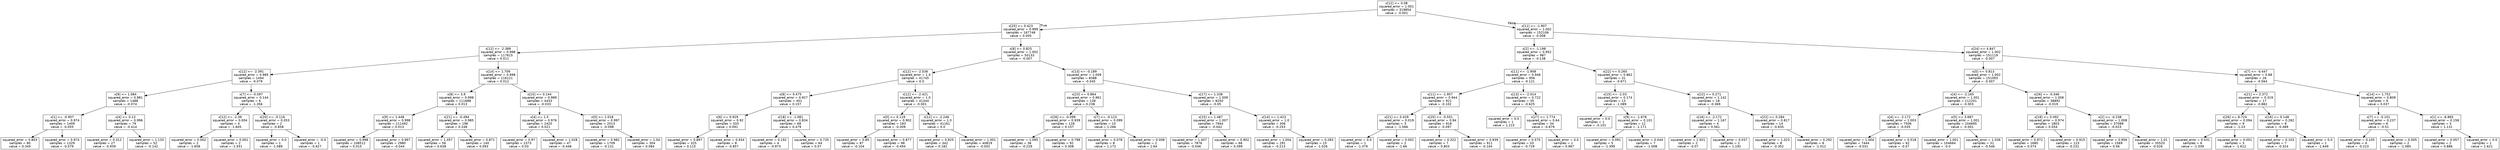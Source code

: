 digraph Tree {
node [shape=box, fontname="helvetica"] ;
edge [fontname="helvetica"] ;
0 [label="x[12] <= 0.08\nsquared_error = 1.001\nsamples = 319854\nvalue = -0.001"] ;
1 [label="x[25] <= 0.423\nsquared_error = 0.999\nsamples = 167748\nvalue = 0.005"] ;
0 -> 1 [labeldistance=2.5, labelangle=45, headlabel="True"] ;
2 [label="x[12] <= -2.389\nsquared_error = 0.998\nsamples = 117615\nvalue = 0.011"] ;
1 -> 2 ;
3 [label="x[12] <= -2.391\nsquared_error = 0.985\nsamples = 1494\nvalue = -0.079"] ;
2 -> 3 ;
4 [label="x[9] <= 1.084\nsquared_error = 0.981\nsamples = 1488\nvalue = -0.074"] ;
3 -> 4 ;
5 [label="x[1] <= -0.907\nsquared_error = 0.974\nsamples = 1409\nvalue = -0.055"] ;
4 -> 5 ;
6 [label="squared_error = 0.803\nsamples = 80\nvalue = 0.345"] ;
5 -> 6 ;
7 [label="squared_error = 0.974\nsamples = 1329\nvalue = -0.079"] ;
5 -> 7 ;
8 [label="x[4] <= 0.13\nsquared_error = 0.996\nsamples = 79\nvalue = -0.414"] ;
4 -> 8 ;
9 [label="squared_error = 0.312\nsamples = 27\nvalue = -0.939"] ;
8 -> 9 ;
10 [label="squared_error = 1.133\nsamples = 52\nvalue = -0.142"] ;
8 -> 10 ;
11 [label="x[7] <= -0.097\nsquared_error = 0.144\nsamples = 6\nvalue = -1.356"] ;
3 -> 11 ;
12 [label="x[12] <= -2.39\nsquared_error = 0.004\nsamples = 4\nvalue = -1.605"] ;
11 -> 12 ;
13 [label="squared_error = 0.002\nsamples = 2\nvalue = -1.658"] ;
12 -> 13 ;
14 [label="squared_error = 0.001\nsamples = 2\nvalue = -1.551"] ;
12 -> 14 ;
15 [label="x[20] <= -0.116\nsquared_error = 0.053\nsamples = 2\nvalue = -0.858"] ;
11 -> 15 ;
16 [label="squared_error = 0.0\nsamples = 1\nvalue = -1.089"] ;
15 -> 16 ;
17 [label="squared_error = -0.0\nsamples = 1\nvalue = -0.627"] ;
15 -> 17 ;
18 [label="x[14] <= 1.709\nsquared_error = 0.998\nsamples = 116121\nvalue = 0.012"] ;
2 -> 18 ;
19 [label="x[8] <= 3.9\nsquared_error = 0.998\nsamples = 111688\nvalue = 0.013"] ;
18 -> 19 ;
20 [label="x[9] <= 1.448\nsquared_error = 0.998\nsamples = 111492\nvalue = 0.013"] ;
19 -> 20 ;
21 [label="squared_error = 0.998\nsamples = 108512\nvalue = 0.015"] ;
20 -> 21 ;
22 [label="squared_error = 0.997\nsamples = 2980\nvalue = -0.044"] ;
20 -> 22 ;
23 [label="x[21] <= -0.494\nsquared_error = 0.985\nsamples = 196\nvalue = 0.248"] ;
19 -> 23 ;
24 [label="squared_error = 1.057\nsamples = 56\nvalue = 0.638"] ;
23 -> 24 ;
25 [label="squared_error = 0.871\nsamples = 140\nvalue = 0.093"] ;
23 -> 25 ;
26 [label="x[15] <= 0.144\nsquared_error = 0.989\nsamples = 4433\nvalue = -0.033"] ;
18 -> 26 ;
27 [label="x[4] <= 1.5\nsquared_error = 0.976\nsamples = 2420\nvalue = 0.021"] ;
26 -> 27 ;
28 [label="squared_error = 0.97\nsamples = 2373\nvalue = 0.03"] ;
27 -> 28 ;
29 [label="squared_error = 1.028\nsamples = 47\nvalue = -0.448"] ;
27 -> 29 ;
30 [label="x[0] <= 1.018\nsquared_error = 0.997\nsamples = 2013\nvalue = -0.098"] ;
26 -> 30 ;
31 [label="squared_error = 0.982\nsamples = 1709\nvalue = -0.131"] ;
30 -> 31 ;
32 [label="squared_error = 1.04\nsamples = 304\nvalue = 0.084"] ;
30 -> 32 ;
33 [label="x[8] <= 0.825\nsquared_error = 1.002\nsamples = 50133\nvalue = -0.007"] ;
1 -> 33 ;
34 [label="x[12] <= -2.536\nsquared_error = 1.0\nsamples = 41745\nvalue = 0.0"] ;
33 -> 34 ;
35 [label="x[8] <= 0.475\nsquared_error = 0.927\nsamples = 401\nvalue = 0.157"] ;
34 -> 35 ;
36 [label="x[6] <= 0.929\nsquared_error = 0.92\nsamples = 333\nvalue = 0.091"] ;
35 -> 36 ;
37 [label="squared_error = 0.897\nsamples = 325\nvalue = 0.115"] ;
36 -> 37 ;
38 [label="squared_error = 0.934\nsamples = 8\nvalue = -0.857"] ;
36 -> 38 ;
39 [label="x[18] <= -1.081\nsquared_error = 0.834\nsamples = 68\nvalue = 0.479"] ;
35 -> 39 ;
40 [label="squared_error = 0.192\nsamples = 4\nvalue = -0.973"] ;
39 -> 40 ;
41 [label="squared_error = 0.735\nsamples = 64\nvalue = 0.57"] ;
39 -> 41 ;
42 [label="x[12] <= -2.421\nsquared_error = 1.0\nsamples = 41344\nvalue = -0.001"] ;
34 -> 42 ;
43 [label="x[0] <= 0.119\nsquared_error = 0.902\nsamples = 183\nvalue = -0.309"] ;
42 -> 43 ;
44 [label="squared_error = 0.85\nsamples = 87\nvalue = -0.104"] ;
43 -> 44 ;
45 [label="squared_error = 0.877\nsamples = 96\nvalue = -0.494"] ;
43 -> 45 ;
46 [label="x[12] <= -2.246\nsquared_error = 1.0\nsamples = 41161\nvalue = 0.0"] ;
42 -> 46 ;
47 [label="squared_error = 0.925\nsamples = 342\nvalue = 0.182"] ;
46 -> 47 ;
48 [label="squared_error = 1.001\nsamples = 40819\nvalue = -0.002"] ;
46 -> 48 ;
49 [label="x[13] <= -0.189\nsquared_error = 1.009\nsamples = 8388\nvalue = -0.045"] ;
33 -> 49 ;
50 [label="x[23] <= 0.864\nsquared_error = 0.961\nsamples = 138\nvalue = 0.238"] ;
49 -> 50 ;
51 [label="x[26] <= -0.099\nsquared_error = 0.939\nsamples = 128\nvalue = 0.157"] ;
50 -> 51 ;
52 [label="squared_error = 1.095\nsamples = 36\nvalue = -0.229"] ;
51 -> 52 ;
53 [label="squared_error = 0.798\nsamples = 92\nvalue = 0.308"] ;
51 -> 53 ;
54 [label="x[7] <= -0.123\nsquared_error = 0.099\nsamples = 10\nvalue = 1.266"] ;
50 -> 54 ;
55 [label="squared_error = 0.078\nsamples = 8\nvalue = 1.172"] ;
54 -> 55 ;
56 [label="squared_error = 0.008\nsamples = 2\nvalue = 1.64"] ;
54 -> 56 ;
57 [label="x[17] <= 1.338\nsquared_error = 1.009\nsamples = 8250\nvalue = -0.05"] ;
49 -> 57 ;
58 [label="x[15] <= 1.487\nsquared_error = 1.007\nsamples = 7944\nvalue = -0.042"] ;
57 -> 58 ;
59 [label="squared_error = 1.007\nsamples = 7876\nvalue = -0.046"] ;
58 -> 59 ;
60 [label="squared_error = 0.902\nsamples = 68\nvalue = 0.399"] ;
58 -> 60 ;
61 [label="x[14] <= 1.423\nsquared_error = 1.0\nsamples = 306\nvalue = -0.253"] ;
57 -> 61 ;
62 [label="squared_error = 1.004\nsamples = 291\nvalue = -0.213"] ;
61 -> 62 ;
63 [label="squared_error = 0.283\nsamples = 15\nvalue = -1.026"] ;
61 -> 63 ;
64 [label="x[11] <= -1.907\nsquared_error = 1.002\nsamples = 152106\nvalue = -0.008"] ;
0 -> 64 [labeldistance=2.5, labelangle=-45, headlabel="False"] ;
65 [label="x[2] <= -1.198\nsquared_error = 0.952\nsamples = 987\nvalue = -0.138"] ;
64 -> 65 ;
66 [label="x[11] <= -1.908\nsquared_error = 0.946\nsamples = 956\nvalue = -0.121"] ;
65 -> 66 ;
67 [label="x[11] <= -1.957\nsquared_error = 0.944\nsamples = 921\nvalue = -0.102"] ;
66 -> 67 ;
68 [label="x[21] <= 0.429\nsquared_error = 0.019\nsamples = 3\nvalue = -1.566"] ;
67 -> 68 ;
69 [label="squared_error = 0.0\nsamples = 1\nvalue = -1.379"] ;
68 -> 69 ;
70 [label="squared_error = 0.002\nsamples = 2\nvalue = -1.66"] ;
68 -> 70 ;
71 [label="x[25] <= -0.551\nsquared_error = 0.94\nsamples = 918\nvalue = -0.097"] ;
67 -> 71 ;
72 [label="squared_error = 0.322\nsamples = 7\nvalue = 0.803"] ;
71 -> 72 ;
73 [label="squared_error = 0.939\nsamples = 911\nvalue = -0.104"] ;
71 -> 73 ;
74 [label="x[13] <= -2.014\nsquared_error = 0.722\nsamples = 35\nvalue = -0.625"] ;
66 -> 74 ;
75 [label="squared_error = 0.0\nsamples = 1\nvalue = 1.215"] ;
74 -> 75 ;
76 [label="x[27] <= 1.774\nsquared_error = 0.64\nsamples = 34\nvalue = -0.679"] ;
74 -> 76 ;
77 [label="squared_error = 0.575\nsamples = 33\nvalue = -0.729"] ;
76 -> 77 ;
78 [label="squared_error = 0.0\nsamples = 1\nvalue = 0.967"] ;
76 -> 78 ;
79 [label="x[22] <= 0.265\nsquared_error = 0.862\nsamples = 31\nvalue = -0.671"] ;
65 -> 79 ;
80 [label="x[15] <= -2.03\nsquared_error = 0.174\nsamples = 13\nvalue = -1.089"] ;
79 -> 80 ;
81 [label="squared_error = 0.0\nsamples = 1\nvalue = -0.101"] ;
80 -> 81 ;
82 [label="x[9] <= -1.678\nsquared_error = 0.101\nsamples = 12\nvalue = -1.171"] ;
80 -> 82 ;
83 [label="squared_error = 0.091\nsamples = 5\nvalue = -1.399"] ;
82 -> 83 ;
84 [label="squared_error = 0.044\nsamples = 7\nvalue = -1.008"] ;
82 -> 84 ;
85 [label="x[22] <= 0.271\nsquared_error = 1.142\nsamples = 18\nvalue = -0.369"] ;
79 -> 85 ;
86 [label="x[16] <= -2.172\nsquared_error = 1.167\nsamples = 4\nvalue = 0.561"] ;
85 -> 86 ;
87 [label="squared_error = 1.501\nsamples = 2\nvalue = -0.07"] ;
86 -> 87 ;
88 [label="squared_error = 0.037\nsamples = 2\nvalue = 1.192"] ;
86 -> 88 ;
89 [label="x[22] <= 0.284\nsquared_error = 0.817\nsamples = 14\nvalue = -0.635"] ;
85 -> 89 ;
90 [label="squared_error = 1.023\nsamples = 8\nvalue = -0.352"] ;
89 -> 90 ;
91 [label="squared_error = 0.292\nsamples = 6\nvalue = -1.012"] ;
89 -> 91 ;
92 [label="x[24] <= 4.847\nsquared_error = 1.002\nsamples = 151119\nvalue = -0.007"] ;
64 -> 92 ;
93 [label="x[0] <= 0.813\nsquared_error = 1.002\nsamples = 151093\nvalue = -0.007"] ;
92 -> 93 ;
94 [label="x[4] <= -2.165\nsquared_error = 1.001\nsamples = 112201\nvalue = -0.003"] ;
93 -> 94 ;
95 [label="x[4] <= -2.172\nsquared_error = 1.003\nsamples = 7506\nvalue = -0.035"] ;
94 -> 95 ;
96 [label="squared_error = 1.004\nsamples = 7444\nvalue = -0.031"] ;
95 -> 96 ;
97 [label="squared_error = 0.518\nsamples = 62\nvalue = -0.57"] ;
95 -> 97 ;
98 [label="x[5] <= 3.687\nsquared_error = 1.001\nsamples = 104695\nvalue = -0.001"] ;
94 -> 98 ;
99 [label="squared_error = 1.001\nsamples = 104664\nvalue = -0.0"] ;
98 -> 99 ;
100 [label="squared_error = 1.036\nsamples = 31\nvalue = -0.546"] ;
98 -> 100 ;
101 [label="x[26] <= -0.346\nsquared_error = 1.006\nsamples = 38892\nvalue = -0.019"] ;
93 -> 101 ;
102 [label="x[18] <= 0.492\nsquared_error = 0.974\nsamples = 1803\nvalue = 0.054"] ;
101 -> 102 ;
103 [label="squared_error = 0.972\nsamples = 1680\nvalue = 0.074"] ;
102 -> 103 ;
104 [label="squared_error = 0.915\nsamples = 123\nvalue = -0.231"] ;
102 -> 104 ;
105 [label="x[2] <= -0.238\nsquared_error = 1.008\nsamples = 37089\nvalue = -0.023"] ;
101 -> 105 ;
106 [label="squared_error = 0.956\nsamples = 1569\nvalue = 0.06"] ;
105 -> 106 ;
107 [label="squared_error = 1.01\nsamples = 35520\nvalue = -0.026"] ;
105 -> 107 ;
108 [label="x[7] <= -0.447\nsquared_error = 0.68\nsamples = 26\nvalue = -0.564"] ;
92 -> 108 ;
109 [label="x[21] <= 2.372\nsquared_error = 0.319\nsamples = 17\nvalue = -0.882"] ;
108 -> 109 ;
110 [label="x[26] <= 8.724\nsquared_error = 0.094\nsamples = 9\nvalue = -1.23"] ;
109 -> 110 ;
111 [label="squared_error = 0.031\nsamples = 6\nvalue = -1.039"] ;
110 -> 111 ;
112 [label="squared_error = 0.001\nsamples = 3\nvalue = -1.612"] ;
110 -> 112 ;
113 [label="x[16] <= 0.148\nsquared_error = 0.282\nsamples = 8\nvalue = -0.489"] ;
109 -> 113 ;
114 [label="squared_error = 0.103\nsamples = 7\nvalue = -0.324"] ;
113 -> 114 ;
115 [label="squared_error = 0.0\nsamples = 1\nvalue = -1.649"] ;
113 -> 115 ;
116 [label="x[14] <= 1.752\nsquared_error = 0.809\nsamples = 9\nvalue = 0.037"] ;
108 -> 116 ;
117 [label="x[7] <= -0.101\nsquared_error = 0.237\nsamples = 6\nvalue = -0.51"] ;
116 -> 117 ;
118 [label="squared_error = 0.105\nsamples = 4\nvalue = -0.223"] ;
117 -> 118 ;
119 [label="squared_error = 0.005\nsamples = 2\nvalue = -1.085"] ;
117 -> 119 ;
120 [label="x[1] <= -6.865\nsquared_error = 0.158\nsamples = 3\nvalue = 1.131"] ;
116 -> 120 ;
121 [label="squared_error = 0.057\nsamples = 2\nvalue = 0.886"] ;
120 -> 121 ;
122 [label="squared_error = 0.0\nsamples = 1\nvalue = 1.621"] ;
120 -> 122 ;
}